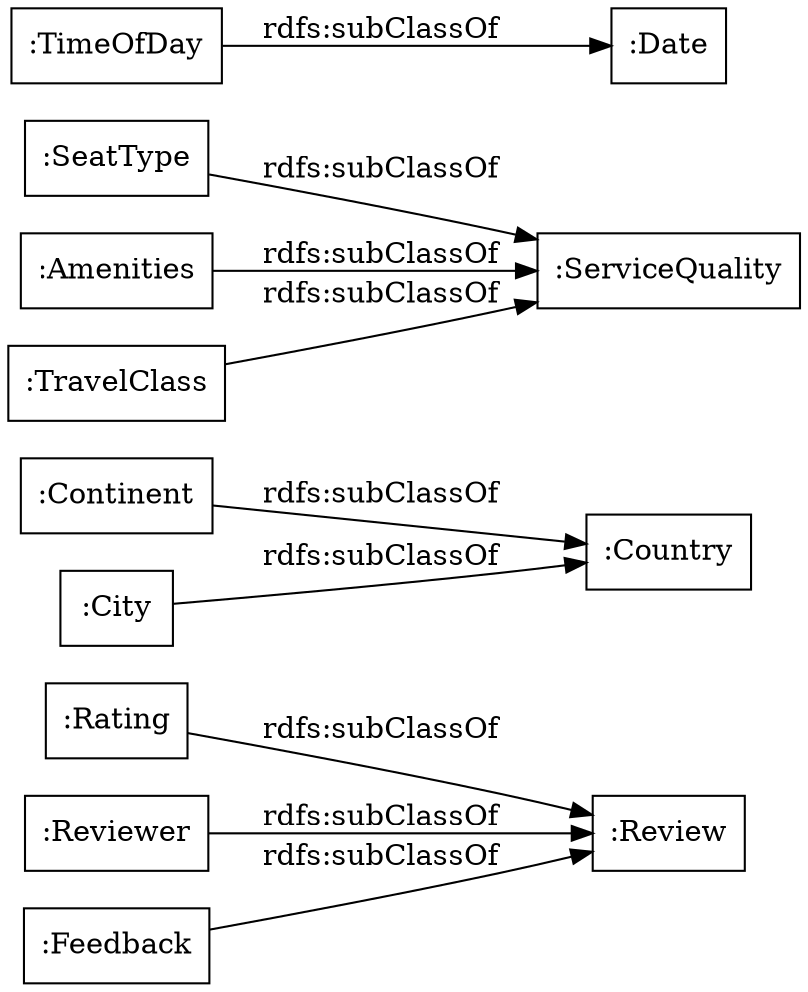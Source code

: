 digraph ar2dtool_diagram { 
rankdir=LR;
size="1000"
node [shape = rectangle, color="black"]; ":Rating" ":Continent" ":SeatType" ":Reviewer" ":Feedback" ":TimeOfDay" ":Country" ":Review" ":Amenities" ":City" ":TravelClass" ":Date" ":ServiceQuality" ; /*classes style*/
	":City" -> ":Country" [ label = "rdfs:subClassOf" ];
	":Continent" -> ":Country" [ label = "rdfs:subClassOf" ];
	":Feedback" -> ":Review" [ label = "rdfs:subClassOf" ];
	":Rating" -> ":Review" [ label = "rdfs:subClassOf" ];
	":TravelClass" -> ":ServiceQuality" [ label = "rdfs:subClassOf" ];
	":TimeOfDay" -> ":Date" [ label = "rdfs:subClassOf" ];
	":SeatType" -> ":ServiceQuality" [ label = "rdfs:subClassOf" ];
	":Amenities" -> ":ServiceQuality" [ label = "rdfs:subClassOf" ];
	":Reviewer" -> ":Review" [ label = "rdfs:subClassOf" ];

}

